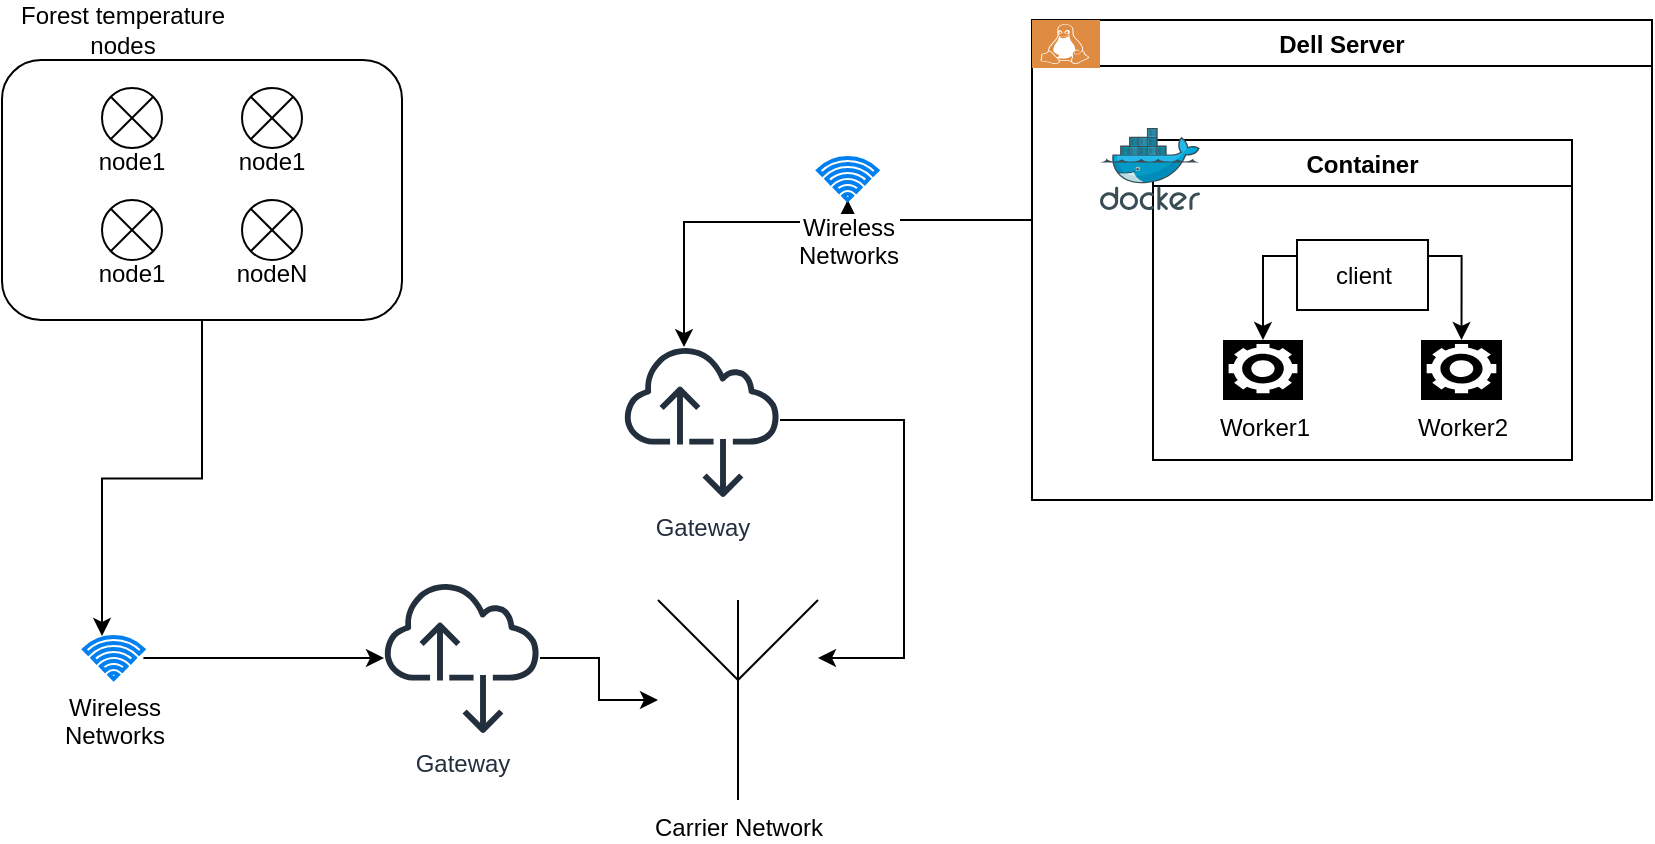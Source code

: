 <mxfile version="15.7.3" type="device" pages="3"><diagram id="eZTcP9ccn2qII3JJPZjb" name="Architecture"><mxGraphModel dx="1021" dy="651" grid="1" gridSize="10" guides="1" tooltips="1" connect="1" arrows="1" fold="1" page="1" pageScale="1" pageWidth="850" pageHeight="1100" math="0" shadow="0"><root><mxCell id="0"/><mxCell id="1" parent="0"/><mxCell id="AiT8bHwUld3IRQVIna14-20" value="" style="rounded=1;whiteSpace=wrap;html=1;fillColor=none;" vertex="1" parent="1"><mxGeometry x="19" y="120" width="200" height="130" as="geometry"/></mxCell><mxCell id="AiT8bHwUld3IRQVIna14-3" value="&lt;br&gt;&lt;br&gt;&lt;br&gt;node1" style="shape=sumEllipse;perimeter=ellipsePerimeter;whiteSpace=wrap;html=1;backgroundOutline=1;" vertex="1" parent="1"><mxGeometry x="139" y="134" width="30" height="30" as="geometry"/></mxCell><mxCell id="AiT8bHwUld3IRQVIna14-4" value="&lt;br&gt;&lt;br&gt;&lt;br&gt;nodeN" style="shape=sumEllipse;perimeter=ellipsePerimeter;whiteSpace=wrap;html=1;backgroundOutline=1;" vertex="1" parent="1"><mxGeometry x="139" y="190" width="30" height="30" as="geometry"/></mxCell><mxCell id="AiT8bHwUld3IRQVIna14-5" value="&lt;br&gt;&lt;br&gt;&lt;br&gt;node1" style="shape=sumEllipse;perimeter=ellipsePerimeter;whiteSpace=wrap;html=1;backgroundOutline=1;" vertex="1" parent="1"><mxGeometry x="69" y="190" width="30" height="30" as="geometry"/></mxCell><mxCell id="AiT8bHwUld3IRQVIna14-6" value="&lt;br&gt;&lt;br&gt;&lt;br&gt;node1" style="shape=sumEllipse;perimeter=ellipsePerimeter;whiteSpace=wrap;html=1;backgroundOutline=1;" vertex="1" parent="1"><mxGeometry x="69" y="134" width="30" height="30" as="geometry"/></mxCell><mxCell id="AiT8bHwUld3IRQVIna14-38" style="edgeStyle=orthogonalEdgeStyle;rounded=0;orthogonalLoop=1;jettySize=auto;html=1;" edge="1" parent="1" source="AiT8bHwUld3IRQVIna14-19" target="AiT8bHwUld3IRQVIna14-36"><mxGeometry relative="1" as="geometry"><Array as="points"><mxPoint x="430" y="200"/><mxPoint x="430" y="200"/></Array></mxGeometry></mxCell><mxCell id="AiT8bHwUld3IRQVIna14-19" value="Dell Server" style="swimlane;fillColor=none;" vertex="1" parent="1"><mxGeometry x="534" y="100" width="310" height="240" as="geometry"/></mxCell><mxCell id="AiT8bHwUld3IRQVIna14-17" value="Container" style="swimlane;fillColor=none;" vertex="1" parent="AiT8bHwUld3IRQVIna14-19"><mxGeometry x="60.5" y="60" width="209.5" height="160" as="geometry"/></mxCell><mxCell id="AiT8bHwUld3IRQVIna14-32" value="" style="sketch=0;aspect=fixed;html=1;points=[];align=center;image;fontSize=12;image=img/lib/mscae/Docker.svg;fillColor=none;" vertex="1" parent="AiT8bHwUld3IRQVIna14-17"><mxGeometry x="-26.5" y="-6" width="50" height="41" as="geometry"/></mxCell><mxCell id="AiT8bHwUld3IRQVIna14-10" value="Worker1" style="outlineConnect=0;dashed=0;verticalLabelPosition=bottom;verticalAlign=top;align=center;html=1;shape=mxgraph.aws3.worker;fillColor=#000000;gradientColor=none;" vertex="1" parent="AiT8bHwUld3IRQVIna14-17"><mxGeometry x="35" y="100" width="40" height="30" as="geometry"/></mxCell><mxCell id="AiT8bHwUld3IRQVIna14-43" value="Worker2" style="outlineConnect=0;dashed=0;verticalLabelPosition=bottom;verticalAlign=top;align=center;html=1;shape=mxgraph.aws3.worker;fillColor=#000000;gradientColor=none;" vertex="1" parent="AiT8bHwUld3IRQVIna14-17"><mxGeometry x="134" y="100" width="40.5" height="30" as="geometry"/></mxCell><mxCell id="AiT8bHwUld3IRQVIna14-47" style="edgeStyle=orthogonalEdgeStyle;rounded=0;orthogonalLoop=1;jettySize=auto;html=1;entryX=0.5;entryY=0;entryDx=0;entryDy=0;entryPerimeter=0;" edge="1" parent="AiT8bHwUld3IRQVIna14-17" source="AiT8bHwUld3IRQVIna14-44" target="AiT8bHwUld3IRQVIna14-10"><mxGeometry relative="1" as="geometry"><Array as="points"><mxPoint x="55" y="58"/></Array></mxGeometry></mxCell><mxCell id="AiT8bHwUld3IRQVIna14-50" style="edgeStyle=orthogonalEdgeStyle;rounded=0;orthogonalLoop=1;jettySize=auto;html=1;entryX=0.5;entryY=0;entryDx=0;entryDy=0;entryPerimeter=0;" edge="1" parent="AiT8bHwUld3IRQVIna14-17" source="AiT8bHwUld3IRQVIna14-44" target="AiT8bHwUld3IRQVIna14-43"><mxGeometry relative="1" as="geometry"><Array as="points"><mxPoint x="154" y="58"/></Array></mxGeometry></mxCell><mxCell id="AiT8bHwUld3IRQVIna14-44" value="client" style="rounded=0;whiteSpace=wrap;html=1;fillColor=none;" vertex="1" parent="AiT8bHwUld3IRQVIna14-17"><mxGeometry x="72" y="50" width="65.5" height="35" as="geometry"/></mxCell><mxCell id="AiT8bHwUld3IRQVIna14-18" value="" style="sketch=0;pointerEvents=1;shadow=0;dashed=0;html=1;strokeColor=none;fillColor=#DF8C42;labelPosition=center;verticalLabelPosition=bottom;verticalAlign=top;align=center;outlineConnect=0;shape=mxgraph.veeam2.linux;" vertex="1" parent="AiT8bHwUld3IRQVIna14-19"><mxGeometry width="34" height="24" as="geometry"/></mxCell><mxCell id="AiT8bHwUld3IRQVIna14-30" style="edgeStyle=orthogonalEdgeStyle;rounded=0;orthogonalLoop=1;jettySize=auto;html=1;entryX=0.303;entryY=-0.024;entryDx=0;entryDy=0;entryPerimeter=0;" edge="1" parent="1" source="AiT8bHwUld3IRQVIna14-20" target="AiT8bHwUld3IRQVIna14-21"><mxGeometry relative="1" as="geometry"/></mxCell><mxCell id="AiT8bHwUld3IRQVIna14-25" style="edgeStyle=orthogonalEdgeStyle;rounded=0;orthogonalLoop=1;jettySize=auto;html=1;" edge="1" parent="1" source="AiT8bHwUld3IRQVIna14-21" target="AiT8bHwUld3IRQVIna14-23"><mxGeometry relative="1" as="geometry"/></mxCell><mxCell id="AiT8bHwUld3IRQVIna14-21" value="Wireless&lt;br&gt;Networks" style="html=1;verticalLabelPosition=bottom;align=center;labelBackgroundColor=#ffffff;verticalAlign=top;strokeWidth=2;strokeColor=#0080F0;shadow=0;dashed=0;shape=mxgraph.ios7.icons.wifi;pointerEvents=1;fillColor=none;" vertex="1" parent="1"><mxGeometry x="60" y="408.5" width="29.7" height="21" as="geometry"/></mxCell><mxCell id="AiT8bHwUld3IRQVIna14-27" style="edgeStyle=orthogonalEdgeStyle;rounded=0;orthogonalLoop=1;jettySize=auto;html=1;" edge="1" parent="1" source="AiT8bHwUld3IRQVIna14-23" target="AiT8bHwUld3IRQVIna14-26"><mxGeometry relative="1" as="geometry"/></mxCell><mxCell id="AiT8bHwUld3IRQVIna14-23" value="Gateway" style="sketch=0;outlineConnect=0;fontColor=#232F3E;gradientColor=none;fillColor=#232F3D;strokeColor=none;dashed=0;verticalLabelPosition=bottom;verticalAlign=top;align=center;html=1;fontSize=12;fontStyle=0;aspect=fixed;pointerEvents=1;shape=mxgraph.aws4.internet_alt2;" vertex="1" parent="1"><mxGeometry x="210" y="380" width="78" height="78" as="geometry"/></mxCell><mxCell id="AiT8bHwUld3IRQVIna14-26" value="Carrier Network" style="verticalLabelPosition=bottom;shadow=0;dashed=0;align=center;html=1;verticalAlign=top;shape=mxgraph.electrical.radio.aerial_-_antenna_1;fillColor=none;" vertex="1" parent="1"><mxGeometry x="347" y="390" width="80" height="100" as="geometry"/></mxCell><mxCell id="AiT8bHwUld3IRQVIna14-39" style="edgeStyle=orthogonalEdgeStyle;rounded=0;orthogonalLoop=1;jettySize=auto;html=1;" edge="1" parent="1" source="AiT8bHwUld3IRQVIna14-36" target="AiT8bHwUld3IRQVIna14-37"><mxGeometry relative="1" as="geometry"><Array as="points"><mxPoint x="442" y="201"/><mxPoint x="360" y="201"/></Array></mxGeometry></mxCell><mxCell id="AiT8bHwUld3IRQVIna14-36" value="Wireless&lt;br&gt;Networks" style="html=1;verticalLabelPosition=bottom;align=center;labelBackgroundColor=#ffffff;verticalAlign=top;strokeWidth=2;strokeColor=#0080F0;shadow=0;dashed=0;shape=mxgraph.ios7.icons.wifi;pointerEvents=1;fillColor=none;" vertex="1" parent="1"><mxGeometry x="427.0" y="169" width="29.7" height="21" as="geometry"/></mxCell><mxCell id="AiT8bHwUld3IRQVIna14-40" style="edgeStyle=orthogonalEdgeStyle;rounded=0;orthogonalLoop=1;jettySize=auto;html=1;" edge="1" parent="1" source="AiT8bHwUld3IRQVIna14-37" target="AiT8bHwUld3IRQVIna14-26"><mxGeometry relative="1" as="geometry"><Array as="points"><mxPoint x="470" y="300"/><mxPoint x="470" y="419"/></Array></mxGeometry></mxCell><mxCell id="AiT8bHwUld3IRQVIna14-37" value="Gateway" style="sketch=0;outlineConnect=0;fontColor=#232F3E;gradientColor=none;fillColor=#232F3D;strokeColor=none;dashed=0;verticalLabelPosition=bottom;verticalAlign=top;align=center;html=1;fontSize=12;fontStyle=0;aspect=fixed;pointerEvents=1;shape=mxgraph.aws4.internet_alt2;" vertex="1" parent="1"><mxGeometry x="330.0" y="262" width="78" height="78" as="geometry"/></mxCell><mxCell id="AiT8bHwUld3IRQVIna14-51" value="Forest temperature&lt;br&gt;nodes" style="text;html=1;align=center;verticalAlign=middle;resizable=0;points=[];autosize=1;strokeColor=none;fillColor=none;" vertex="1" parent="1"><mxGeometry x="19" y="90" width="120" height="30" as="geometry"/></mxCell></root></mxGraphModel></diagram><diagram id="WhK6_rFpfU8Zg5yEIap8" name="client arch"><mxGraphModel dx="1240" dy="790" grid="1" gridSize="10" guides="1" tooltips="1" connect="1" arrows="1" fold="1" page="1" pageScale="1" pageWidth="850" pageHeight="1100" math="0" shadow="0"><root><mxCell id="CO-I2KHCU2kR2Y9oicwd-0"/><mxCell id="CO-I2KHCU2kR2Y9oicwd-1" parent="CO-I2KHCU2kR2Y9oicwd-0"/><mxCell id="CO-I2KHCU2kR2Y9oicwd-2" value="&lt;&lt;Abstract&gt;&gt;&#10;NetworkClient" style="swimlane;fontStyle=1;align=center;verticalAlign=middle;childLayout=stackLayout;horizontal=1;startSize=26;horizontalStack=0;resizeParent=1;resizeParentMax=0;resizeLast=0;collapsible=1;marginBottom=0;fillColor=none;" vertex="1" parent="CO-I2KHCU2kR2Y9oicwd-1"><mxGeometry x="715" y="140" width="269" height="112" as="geometry"/></mxCell><mxCell id="CO-I2KHCU2kR2Y9oicwd-7" value="- conn: connection" style="text;strokeColor=none;fillColor=none;align=left;verticalAlign=top;spacingLeft=4;spacingRight=4;overflow=hidden;rotatable=0;points=[[0,0.5],[1,0.5]];portConstraint=eastwest;" vertex="1" parent="CO-I2KHCU2kR2Y9oicwd-2"><mxGeometry y="26" width="269" height="26" as="geometry"/></mxCell><mxCell id="CO-I2KHCU2kR2Y9oicwd-4" value="" style="line;strokeWidth=1;fillColor=none;align=left;verticalAlign=middle;spacingTop=-1;spacingLeft=3;spacingRight=3;rotatable=0;labelPosition=right;points=[];portConstraint=eastwest;" vertex="1" parent="CO-I2KHCU2kR2Y9oicwd-2"><mxGeometry y="52" width="269" height="8" as="geometry"/></mxCell><mxCell id="CO-I2KHCU2kR2Y9oicwd-5" value="+ establish_con(conn): connection" style="text;strokeColor=none;fillColor=none;align=left;verticalAlign=top;spacingLeft=4;spacingRight=4;overflow=hidden;rotatable=0;points=[[0,0.5],[1,0.5]];portConstraint=eastwest;" vertex="1" parent="CO-I2KHCU2kR2Y9oicwd-2"><mxGeometry y="60" width="269" height="26" as="geometry"/></mxCell><mxCell id="CO-I2KHCU2kR2Y9oicwd-24" value="+ get_data(conn): list[temp, timestamp]" style="text;strokeColor=none;fillColor=none;align=left;verticalAlign=top;spacingLeft=4;spacingRight=4;overflow=hidden;rotatable=0;points=[[0,0.5],[1,0.5]];portConstraint=eastwest;" vertex="1" parent="CO-I2KHCU2kR2Y9oicwd-2"><mxGeometry y="86" width="269" height="26" as="geometry"/></mxCell><mxCell id="CO-I2KHCU2kR2Y9oicwd-11" value="Database" style="swimlane;fontStyle=1;align=center;verticalAlign=top;childLayout=stackLayout;horizontal=1;startSize=26;horizontalStack=0;resizeParent=1;resizeParentMax=0;resizeLast=0;collapsible=1;marginBottom=0;fillColor=none;" vertex="1" parent="CO-I2KHCU2kR2Y9oicwd-1"><mxGeometry x="119" y="140" width="250" height="164" as="geometry"/></mxCell><mxCell id="CO-I2KHCU2kR2Y9oicwd-12" value="+ celsius_temp: float = 0.0" style="text;strokeColor=none;fillColor=none;align=left;verticalAlign=top;spacingLeft=4;spacingRight=4;overflow=hidden;rotatable=0;points=[[0,0.5],[1,0.5]];portConstraint=eastwest;" vertex="1" parent="CO-I2KHCU2kR2Y9oicwd-11"><mxGeometry y="26" width="250" height="26" as="geometry"/></mxCell><mxCell id="CO-I2KHCU2kR2Y9oicwd-13" value="+ db_conn: connection" style="text;strokeColor=none;fillColor=none;align=left;verticalAlign=top;spacingLeft=4;spacingRight=4;overflow=hidden;rotatable=0;points=[[0,0.5],[1,0.5]];portConstraint=eastwest;" vertex="1" parent="CO-I2KHCU2kR2Y9oicwd-11"><mxGeometry y="52" width="250" height="26" as="geometry"/></mxCell><mxCell id="CO-I2KHCU2kR2Y9oicwd-14" value="" style="line;strokeWidth=1;fillColor=none;align=left;verticalAlign=middle;spacingTop=-1;spacingLeft=3;spacingRight=3;rotatable=0;labelPosition=right;points=[];portConstraint=eastwest;" vertex="1" parent="CO-I2KHCU2kR2Y9oicwd-11"><mxGeometry y="78" width="250" height="8" as="geometry"/></mxCell><mxCell id="CO-I2KHCU2kR2Y9oicwd-16" value="+ establish_con(conn): connection" style="text;strokeColor=none;fillColor=none;align=left;verticalAlign=top;spacingLeft=4;spacingRight=4;overflow=hidden;rotatable=0;points=[[0,0.5],[1,0.5]];portConstraint=eastwest;" vertex="1" parent="CO-I2KHCU2kR2Y9oicwd-11"><mxGeometry y="86" width="250" height="26" as="geometry"/></mxCell><mxCell id="CO-I2KHCU2kR2Y9oicwd-15" value="+ save_data(temp, timestamp): void" style="text;strokeColor=none;fillColor=none;align=left;verticalAlign=top;spacingLeft=4;spacingRight=4;overflow=hidden;rotatable=0;points=[[0,0.5],[1,0.5]];portConstraint=eastwest;" vertex="1" parent="CO-I2KHCU2kR2Y9oicwd-11"><mxGeometry y="112" width="250" height="26" as="geometry"/></mxCell><mxCell id="CO-I2KHCU2kR2Y9oicwd-27" value="+ get_instance(db_conn): connection" style="text;strokeColor=none;fillColor=none;align=left;verticalAlign=top;spacingLeft=4;spacingRight=4;overflow=hidden;rotatable=0;points=[[0,0.5],[1,0.5]];portConstraint=eastwest;" vertex="1" parent="CO-I2KHCU2kR2Y9oicwd-11"><mxGeometry y="138" width="250" height="26" as="geometry"/></mxCell><mxCell id="CO-I2KHCU2kR2Y9oicwd-18" value="Operations" style="swimlane;fontStyle=1;align=center;verticalAlign=top;childLayout=stackLayout;horizontal=1;startSize=26;horizontalStack=0;resizeParent=1;resizeParentMax=0;resizeLast=0;collapsible=1;marginBottom=0;fillColor=none;" vertex="1" parent="CO-I2KHCU2kR2Y9oicwd-1"><mxGeometry x="413.5" y="140" width="250" height="138" as="geometry"/></mxCell><mxCell id="CO-I2KHCU2kR2Y9oicwd-19" value="- avg: float = 0.0" style="text;strokeColor=none;fillColor=none;align=left;verticalAlign=top;spacingLeft=4;spacingRight=4;overflow=hidden;rotatable=0;points=[[0,0.5],[1,0.5]];portConstraint=eastwest;" vertex="1" parent="CO-I2KHCU2kR2Y9oicwd-18"><mxGeometry y="26" width="250" height="26" as="geometry"/></mxCell><mxCell id="CO-I2KHCU2kR2Y9oicwd-20" value="- accumulated: float = 0.0" style="text;strokeColor=none;fillColor=none;align=left;verticalAlign=top;spacingLeft=4;spacingRight=4;overflow=hidden;rotatable=0;points=[[0,0.5],[1,0.5]];portConstraint=eastwest;" vertex="1" parent="CO-I2KHCU2kR2Y9oicwd-18"><mxGeometry y="52" width="250" height="26" as="geometry"/></mxCell><mxCell id="CO-I2KHCU2kR2Y9oicwd-21" value="" style="line;strokeWidth=1;fillColor=none;align=left;verticalAlign=middle;spacingTop=-1;spacingLeft=3;spacingRight=3;rotatable=0;labelPosition=right;points=[];portConstraint=eastwest;" vertex="1" parent="CO-I2KHCU2kR2Y9oicwd-18"><mxGeometry y="78" width="250" height="8" as="geometry"/></mxCell><mxCell id="CO-I2KHCU2kR2Y9oicwd-22" value="+ calc_avg(float: temp): float" style="text;strokeColor=none;fillColor=none;align=left;verticalAlign=top;spacingLeft=4;spacingRight=4;overflow=hidden;rotatable=0;points=[[0,0.5],[1,0.5]];portConstraint=eastwest;" vertex="1" parent="CO-I2KHCU2kR2Y9oicwd-18"><mxGeometry y="86" width="250" height="26" as="geometry"/></mxCell><mxCell id="CO-I2KHCU2kR2Y9oicwd-23" value="+ calc_acc(float: temp): float" style="text;strokeColor=none;fillColor=none;align=left;verticalAlign=top;spacingLeft=4;spacingRight=4;overflow=hidden;rotatable=0;points=[[0,0.5],[1,0.5]];portConstraint=eastwest;" vertex="1" parent="CO-I2KHCU2kR2Y9oicwd-18"><mxGeometry y="112" width="250" height="26" as="geometry"/></mxCell><mxCell id="CO-I2KHCU2kR2Y9oicwd-49" style="edgeStyle=orthogonalEdgeStyle;rounded=0;orthogonalLoop=1;jettySize=auto;html=1;entryX=0.472;entryY=1;entryDx=0;entryDy=0;entryPerimeter=0;" edge="1" parent="CO-I2KHCU2kR2Y9oicwd-1" source="CO-I2KHCU2kR2Y9oicwd-28" target="CO-I2KHCU2kR2Y9oicwd-24"><mxGeometry relative="1" as="geometry"/></mxCell><mxCell id="CO-I2KHCU2kR2Y9oicwd-28" value="MQTTClient" style="swimlane;fontStyle=1;align=center;verticalAlign=top;childLayout=stackLayout;horizontal=1;startSize=26;horizontalStack=0;resizeParent=1;resizeParentMax=0;resizeLast=0;collapsible=1;marginBottom=0;fillColor=none;" vertex="1" parent="CO-I2KHCU2kR2Y9oicwd-1"><mxGeometry x="404" y="450" width="269" height="34" as="geometry"/></mxCell><mxCell id="CO-I2KHCU2kR2Y9oicwd-31" value="" style="line;strokeWidth=1;fillColor=none;align=left;verticalAlign=middle;spacingTop=-1;spacingLeft=3;spacingRight=3;rotatable=0;labelPosition=right;points=[];portConstraint=eastwest;" vertex="1" parent="CO-I2KHCU2kR2Y9oicwd-28"><mxGeometry y="26" width="269" height="8" as="geometry"/></mxCell><mxCell id="CO-I2KHCU2kR2Y9oicwd-50" style="edgeStyle=orthogonalEdgeStyle;rounded=0;orthogonalLoop=1;jettySize=auto;html=1;entryX=0.476;entryY=1.038;entryDx=0;entryDy=0;entryPerimeter=0;" edge="1" parent="CO-I2KHCU2kR2Y9oicwd-1" source="CO-I2KHCU2kR2Y9oicwd-35" target="CO-I2KHCU2kR2Y9oicwd-24"><mxGeometry relative="1" as="geometry"/></mxCell><mxCell id="CO-I2KHCU2kR2Y9oicwd-35" value="HTTPClient" style="swimlane;fontStyle=1;align=center;verticalAlign=top;childLayout=stackLayout;horizontal=1;startSize=26;horizontalStack=0;resizeParent=1;resizeParentMax=0;resizeLast=0;collapsible=1;marginBottom=0;fillColor=none;" vertex="1" parent="CO-I2KHCU2kR2Y9oicwd-1"><mxGeometry x="704" y="450" width="280" height="34" as="geometry"/></mxCell><mxCell id="CO-I2KHCU2kR2Y9oicwd-38" value="" style="line;strokeWidth=1;fillColor=none;align=left;verticalAlign=middle;spacingTop=-1;spacingLeft=3;spacingRight=3;rotatable=0;labelPosition=right;points=[];portConstraint=eastwest;" vertex="1" parent="CO-I2KHCU2kR2Y9oicwd-35"><mxGeometry y="26" width="280" height="8" as="geometry"/></mxCell><mxCell id="CO-I2KHCU2kR2Y9oicwd-51" style="edgeStyle=orthogonalEdgeStyle;rounded=0;orthogonalLoop=1;jettySize=auto;html=1;entryX=0.476;entryY=1;entryDx=0;entryDy=0;entryPerimeter=0;" edge="1" parent="CO-I2KHCU2kR2Y9oicwd-1" source="CO-I2KHCU2kR2Y9oicwd-42" target="CO-I2KHCU2kR2Y9oicwd-24"><mxGeometry relative="1" as="geometry"/></mxCell><mxCell id="CO-I2KHCU2kR2Y9oicwd-42" value="SocketClient" style="swimlane;fontStyle=1;align=center;verticalAlign=top;childLayout=stackLayout;horizontal=1;startSize=26;horizontalStack=0;resizeParent=1;resizeParentMax=0;resizeLast=0;collapsible=1;marginBottom=0;fillColor=none;" vertex="1" parent="CO-I2KHCU2kR2Y9oicwd-1"><mxGeometry x="1009" y="450" width="285" height="34" as="geometry"/></mxCell><mxCell id="CO-I2KHCU2kR2Y9oicwd-45" value="" style="line;strokeWidth=1;fillColor=none;align=left;verticalAlign=middle;spacingTop=-1;spacingLeft=3;spacingRight=3;rotatable=0;labelPosition=right;points=[];portConstraint=eastwest;" vertex="1" parent="CO-I2KHCU2kR2Y9oicwd-42"><mxGeometry y="26" width="285" height="8" as="geometry"/></mxCell><mxCell id="YD1vgVkiKJ9lazUPjAi3-0" value="Temperature" style="swimlane;fontStyle=1;align=center;verticalAlign=top;childLayout=stackLayout;horizontal=1;startSize=26;horizontalStack=0;resizeParent=1;resizeParentMax=0;resizeLast=0;collapsible=1;marginBottom=0;fillColor=none;" vertex="1" parent="CO-I2KHCU2kR2Y9oicwd-1"><mxGeometry x="1038" y="140" width="290" height="138" as="geometry"/></mxCell><mxCell id="YD1vgVkiKJ9lazUPjAi3-1" value="- celsius_temp: float" style="text;strokeColor=none;fillColor=none;align=left;verticalAlign=top;spacingLeft=4;spacingRight=4;overflow=hidden;rotatable=0;points=[[0,0.5],[1,0.5]];portConstraint=eastwest;" vertex="1" parent="YD1vgVkiKJ9lazUPjAi3-0"><mxGeometry y="26" width="290" height="26" as="geometry"/></mxCell><mxCell id="YD1vgVkiKJ9lazUPjAi3-2" value="- accumulated: float = 0.0" style="text;strokeColor=none;fillColor=none;align=left;verticalAlign=top;spacingLeft=4;spacingRight=4;overflow=hidden;rotatable=0;points=[[0,0.5],[1,0.5]];portConstraint=eastwest;" vertex="1" parent="YD1vgVkiKJ9lazUPjAi3-0"><mxGeometry y="52" width="290" height="26" as="geometry"/></mxCell><mxCell id="YD1vgVkiKJ9lazUPjAi3-3" value="" style="line;strokeWidth=1;fillColor=none;align=left;verticalAlign=middle;spacingTop=-1;spacingLeft=3;spacingRight=3;rotatable=0;labelPosition=right;points=[];portConstraint=eastwest;" vertex="1" parent="YD1vgVkiKJ9lazUPjAi3-0"><mxGeometry y="78" width="290" height="8" as="geometry"/></mxCell><mxCell id="YD1vgVkiKJ9lazUPjAi3-4" value="+ set_recieved_temp(conn): list[temp, timestamp]" style="text;strokeColor=none;fillColor=none;align=left;verticalAlign=top;spacingLeft=4;spacingRight=4;overflow=hidden;rotatable=0;points=[[0,0.5],[1,0.5]];portConstraint=eastwest;" vertex="1" parent="YD1vgVkiKJ9lazUPjAi3-0"><mxGeometry y="86" width="290" height="26" as="geometry"/></mxCell><mxCell id="YD1vgVkiKJ9lazUPjAi3-5" value="+ get_temp(conn): list[temp, timestamp]" style="text;strokeColor=none;fillColor=none;align=left;verticalAlign=top;spacingLeft=4;spacingRight=4;overflow=hidden;rotatable=0;points=[[0,0.5],[1,0.5]];portConstraint=eastwest;" vertex="1" parent="YD1vgVkiKJ9lazUPjAi3-0"><mxGeometry y="112" width="290" height="26" as="geometry"/></mxCell><mxCell id="YD1vgVkiKJ9lazUPjAi3-6" value="Grafana" style="swimlane;fontStyle=1;align=center;verticalAlign=top;childLayout=stackLayout;horizontal=1;startSize=26;horizontalStack=0;resizeParent=1;resizeParentMax=0;resizeLast=0;collapsible=1;marginBottom=0;fillColor=none;" vertex="1" parent="CO-I2KHCU2kR2Y9oicwd-1"><mxGeometry x="119" y="350" width="250" height="86" as="geometry"/></mxCell><mxCell id="YD1vgVkiKJ9lazUPjAi3-7" value="+ celsius_temp: float = 0.0" style="text;strokeColor=none;fillColor=none;align=left;verticalAlign=top;spacingLeft=4;spacingRight=4;overflow=hidden;rotatable=0;points=[[0,0.5],[1,0.5]];portConstraint=eastwest;" vertex="1" parent="YD1vgVkiKJ9lazUPjAi3-6"><mxGeometry y="26" width="250" height="26" as="geometry"/></mxCell><mxCell id="YD1vgVkiKJ9lazUPjAi3-9" value="" style="line;strokeWidth=1;fillColor=none;align=left;verticalAlign=middle;spacingTop=-1;spacingLeft=3;spacingRight=3;rotatable=0;labelPosition=right;points=[];portConstraint=eastwest;" vertex="1" parent="YD1vgVkiKJ9lazUPjAi3-6"><mxGeometry y="52" width="250" height="8" as="geometry"/></mxCell><mxCell id="YD1vgVkiKJ9lazUPjAi3-12" value="+ get_instance(db_conn): connection" style="text;strokeColor=none;fillColor=none;align=left;verticalAlign=top;spacingLeft=4;spacingRight=4;overflow=hidden;rotatable=0;points=[[0,0.5],[1,0.5]];portConstraint=eastwest;" vertex="1" parent="YD1vgVkiKJ9lazUPjAi3-6"><mxGeometry y="60" width="250" height="26" as="geometry"/></mxCell></root></mxGraphModel></diagram><diagram name="server arch" id="9NGL2gMhhzW2BoWEFeiA"><mxGraphModel dx="868" dy="553" grid="1" gridSize="10" guides="1" tooltips="1" connect="1" arrows="1" fold="1" page="1" pageScale="1" pageWidth="850" pageHeight="1100" math="0" shadow="0"><root><mxCell id="PSl1UYF-3lKSyHtiQG12-0"/><mxCell id="PSl1UYF-3lKSyHtiQG12-1" parent="PSl1UYF-3lKSyHtiQG12-0"/><mxCell id="PSl1UYF-3lKSyHtiQG12-2" value="&lt;&lt;Abstract&gt;&gt;&#10;NetworkClient" style="swimlane;fontStyle=1;align=center;verticalAlign=middle;childLayout=stackLayout;horizontal=1;startSize=26;horizontalStack=0;resizeParent=1;resizeParentMax=0;resizeLast=0;collapsible=1;marginBottom=0;fillColor=none;" vertex="1" parent="PSl1UYF-3lKSyHtiQG12-1"><mxGeometry x="560" y="140" width="269" height="112" as="geometry"/></mxCell><mxCell id="PSl1UYF-3lKSyHtiQG12-3" value="- conn: connection" style="text;strokeColor=none;fillColor=none;align=left;verticalAlign=top;spacingLeft=4;spacingRight=4;overflow=hidden;rotatable=0;points=[[0,0.5],[1,0.5]];portConstraint=eastwest;" vertex="1" parent="PSl1UYF-3lKSyHtiQG12-2"><mxGeometry y="26" width="269" height="26" as="geometry"/></mxCell><mxCell id="PSl1UYF-3lKSyHtiQG12-4" value="" style="line;strokeWidth=1;fillColor=none;align=left;verticalAlign=middle;spacingTop=-1;spacingLeft=3;spacingRight=3;rotatable=0;labelPosition=right;points=[];portConstraint=eastwest;" vertex="1" parent="PSl1UYF-3lKSyHtiQG12-2"><mxGeometry y="52" width="269" height="8" as="geometry"/></mxCell><mxCell id="PSl1UYF-3lKSyHtiQG12-5" value="+ establish_con(conn): connection" style="text;strokeColor=none;fillColor=none;align=left;verticalAlign=top;spacingLeft=4;spacingRight=4;overflow=hidden;rotatable=0;points=[[0,0.5],[1,0.5]];portConstraint=eastwest;" vertex="1" parent="PSl1UYF-3lKSyHtiQG12-2"><mxGeometry y="60" width="269" height="26" as="geometry"/></mxCell><mxCell id="PSl1UYF-3lKSyHtiQG12-6" value="+ send_data(conn): void" style="text;strokeColor=none;fillColor=none;align=left;verticalAlign=top;spacingLeft=4;spacingRight=4;overflow=hidden;rotatable=0;points=[[0,0.5],[1,0.5]];portConstraint=eastwest;" vertex="1" parent="PSl1UYF-3lKSyHtiQG12-2"><mxGeometry y="86" width="269" height="26" as="geometry"/></mxCell><mxCell id="PSl1UYF-3lKSyHtiQG12-20" style="edgeStyle=orthogonalEdgeStyle;rounded=0;orthogonalLoop=1;jettySize=auto;html=1;entryX=0.472;entryY=1;entryDx=0;entryDy=0;entryPerimeter=0;" edge="1" parent="PSl1UYF-3lKSyHtiQG12-1" source="PSl1UYF-3lKSyHtiQG12-21" target="PSl1UYF-3lKSyHtiQG12-6"><mxGeometry relative="1" as="geometry"/></mxCell><mxCell id="PSl1UYF-3lKSyHtiQG12-21" value="MQTTClient" style="swimlane;fontStyle=1;align=center;verticalAlign=top;childLayout=stackLayout;horizontal=1;startSize=26;horizontalStack=0;resizeParent=1;resizeParentMax=0;resizeLast=0;collapsible=1;marginBottom=0;fillColor=none;" vertex="1" parent="PSl1UYF-3lKSyHtiQG12-1"><mxGeometry x="404" y="450" width="269" height="34" as="geometry"/></mxCell><mxCell id="PSl1UYF-3lKSyHtiQG12-22" value="" style="line;strokeWidth=1;fillColor=none;align=left;verticalAlign=middle;spacingTop=-1;spacingLeft=3;spacingRight=3;rotatable=0;labelPosition=right;points=[];portConstraint=eastwest;" vertex="1" parent="PSl1UYF-3lKSyHtiQG12-21"><mxGeometry y="26" width="269" height="8" as="geometry"/></mxCell><mxCell id="PSl1UYF-3lKSyHtiQG12-23" style="edgeStyle=orthogonalEdgeStyle;rounded=0;orthogonalLoop=1;jettySize=auto;html=1;entryX=0.476;entryY=1.038;entryDx=0;entryDy=0;entryPerimeter=0;" edge="1" parent="PSl1UYF-3lKSyHtiQG12-1" source="PSl1UYF-3lKSyHtiQG12-24" target="PSl1UYF-3lKSyHtiQG12-6"><mxGeometry relative="1" as="geometry"/></mxCell><mxCell id="PSl1UYF-3lKSyHtiQG12-24" value="HTTPClient" style="swimlane;fontStyle=1;align=center;verticalAlign=top;childLayout=stackLayout;horizontal=1;startSize=26;horizontalStack=0;resizeParent=1;resizeParentMax=0;resizeLast=0;collapsible=1;marginBottom=0;fillColor=none;" vertex="1" parent="PSl1UYF-3lKSyHtiQG12-1"><mxGeometry x="704" y="450" width="280" height="34" as="geometry"/></mxCell><mxCell id="PSl1UYF-3lKSyHtiQG12-25" value="" style="line;strokeWidth=1;fillColor=none;align=left;verticalAlign=middle;spacingTop=-1;spacingLeft=3;spacingRight=3;rotatable=0;labelPosition=right;points=[];portConstraint=eastwest;" vertex="1" parent="PSl1UYF-3lKSyHtiQG12-24"><mxGeometry y="26" width="280" height="8" as="geometry"/></mxCell><mxCell id="PSl1UYF-3lKSyHtiQG12-26" style="edgeStyle=orthogonalEdgeStyle;rounded=0;orthogonalLoop=1;jettySize=auto;html=1;entryX=0.476;entryY=1;entryDx=0;entryDy=0;entryPerimeter=0;" edge="1" parent="PSl1UYF-3lKSyHtiQG12-1" source="PSl1UYF-3lKSyHtiQG12-27" target="PSl1UYF-3lKSyHtiQG12-6"><mxGeometry relative="1" as="geometry"/></mxCell><mxCell id="PSl1UYF-3lKSyHtiQG12-27" value="SocketClient" style="swimlane;fontStyle=1;align=center;verticalAlign=top;childLayout=stackLayout;horizontal=1;startSize=26;horizontalStack=0;resizeParent=1;resizeParentMax=0;resizeLast=0;collapsible=1;marginBottom=0;fillColor=none;" vertex="1" parent="PSl1UYF-3lKSyHtiQG12-1"><mxGeometry x="1009" y="450" width="285" height="34" as="geometry"/></mxCell><mxCell id="PSl1UYF-3lKSyHtiQG12-28" value="" style="line;strokeWidth=1;fillColor=none;align=left;verticalAlign=middle;spacingTop=-1;spacingLeft=3;spacingRight=3;rotatable=0;labelPosition=right;points=[];portConstraint=eastwest;" vertex="1" parent="PSl1UYF-3lKSyHtiQG12-27"><mxGeometry y="26" width="285" height="8" as="geometry"/></mxCell><mxCell id="PSl1UYF-3lKSyHtiQG12-29" value="Temperature" style="swimlane;fontStyle=1;align=center;verticalAlign=top;childLayout=stackLayout;horizontal=1;startSize=26;horizontalStack=0;resizeParent=1;resizeParentMax=0;resizeLast=0;collapsible=1;marginBottom=0;fillColor=none;" vertex="1" parent="PSl1UYF-3lKSyHtiQG12-1"><mxGeometry x="870" y="140" width="290" height="112" as="geometry"/></mxCell><mxCell id="PSl1UYF-3lKSyHtiQG12-30" value="- celsius_temp: float" style="text;strokeColor=none;fillColor=none;align=left;verticalAlign=top;spacingLeft=4;spacingRight=4;overflow=hidden;rotatable=0;points=[[0,0.5],[1,0.5]];portConstraint=eastwest;" vertex="1" parent="PSl1UYF-3lKSyHtiQG12-29"><mxGeometry y="26" width="290" height="26" as="geometry"/></mxCell><mxCell id="PSl1UYF-3lKSyHtiQG12-32" value="" style="line;strokeWidth=1;fillColor=none;align=left;verticalAlign=middle;spacingTop=-1;spacingLeft=3;spacingRight=3;rotatable=0;labelPosition=right;points=[];portConstraint=eastwest;" vertex="1" parent="PSl1UYF-3lKSyHtiQG12-29"><mxGeometry y="52" width="290" height="8" as="geometry"/></mxCell><mxCell id="PSl1UYF-3lKSyHtiQG12-33" value="+ set_recieved_temp(conn): list[temp, timestamp]" style="text;strokeColor=none;fillColor=none;align=left;verticalAlign=top;spacingLeft=4;spacingRight=4;overflow=hidden;rotatable=0;points=[[0,0.5],[1,0.5]];portConstraint=eastwest;" vertex="1" parent="PSl1UYF-3lKSyHtiQG12-29"><mxGeometry y="60" width="290" height="26" as="geometry"/></mxCell><mxCell id="PSl1UYF-3lKSyHtiQG12-34" value="+ get_temp(conn): list[temp, timestamp]" style="text;strokeColor=none;fillColor=none;align=left;verticalAlign=top;spacingLeft=4;spacingRight=4;overflow=hidden;rotatable=0;points=[[0,0.5],[1,0.5]];portConstraint=eastwest;" vertex="1" parent="PSl1UYF-3lKSyHtiQG12-29"><mxGeometry y="86" width="290" height="26" as="geometry"/></mxCell></root></mxGraphModel></diagram></mxfile>